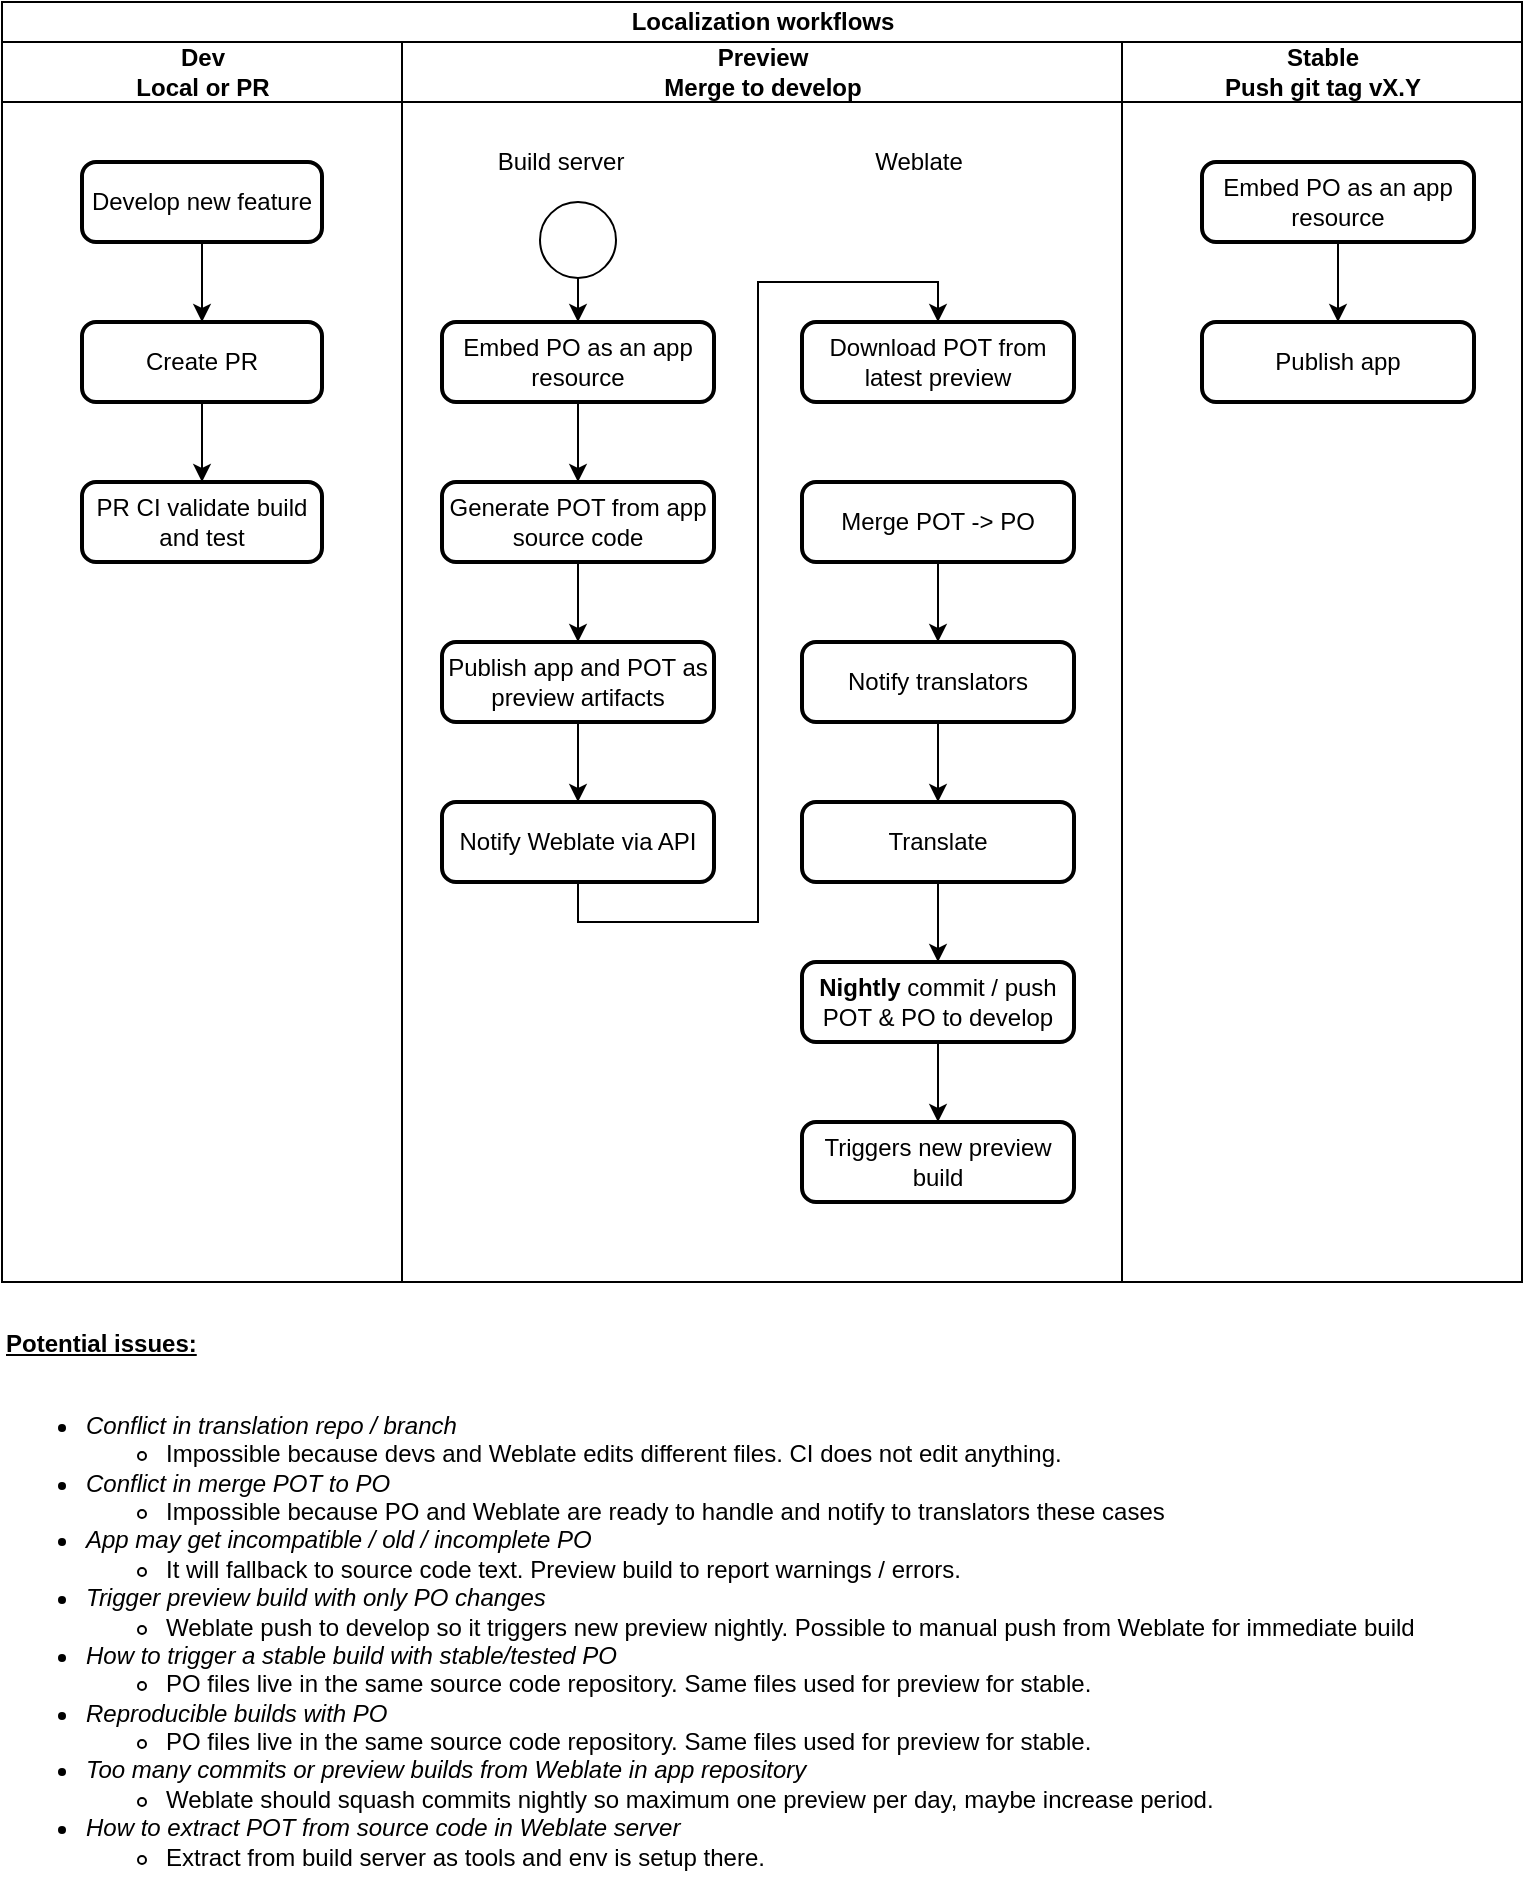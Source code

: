 <mxfile version="13.7.9" type="device"><diagram id="C5RBs43oDa-KdzZeNtuy" name="Page-1"><mxGraphModel dx="1102" dy="1000" grid="1" gridSize="10" guides="1" tooltips="1" connect="1" arrows="1" fold="1" page="1" pageScale="1" pageWidth="827" pageHeight="1169" math="0" shadow="0"><root><mxCell id="WIyWlLk6GJQsqaUBKTNV-0"/><mxCell id="WIyWlLk6GJQsqaUBKTNV-1" parent="WIyWlLk6GJQsqaUBKTNV-0"/><mxCell id="Eft4Yn8YjBP7SFLKi1sv-33" value="&lt;b&gt;&lt;u&gt;Potential issues:&lt;br&gt;&lt;br&gt;&lt;/u&gt;&lt;/b&gt;&lt;div&gt;&lt;ul&gt;&lt;li&gt;&lt;span&gt;&lt;i&gt;Conflict in translation repo / branch&lt;/i&gt;&lt;/span&gt;&lt;/li&gt;&lt;ul&gt;&lt;li&gt;&lt;span&gt;Impossible because devs and Weblate edits different files. CI does not edit anything.&lt;/span&gt;&lt;/li&gt;&lt;/ul&gt;&lt;li&gt;&lt;span&gt;&lt;i&gt;Conflict in merge POT to PO&lt;/i&gt;&lt;/span&gt;&lt;/li&gt;&lt;ul&gt;&lt;li&gt;&lt;span&gt;Impossible because PO and Weblate are ready to handle and notify to translators these cases&lt;/span&gt;&lt;/li&gt;&lt;/ul&gt;&lt;li&gt;&lt;span&gt;&lt;i&gt;App may get incompatible / old / incomplete PO&lt;/i&gt;&lt;/span&gt;&lt;/li&gt;&lt;ul&gt;&lt;li&gt;&lt;span&gt;It will fallback to source code text. Preview build to report warnings / errors.&lt;/span&gt;&lt;/li&gt;&lt;/ul&gt;&lt;li&gt;&lt;span&gt;&lt;i&gt;Trigger preview build with only PO changes&lt;/i&gt;&lt;/span&gt;&lt;/li&gt;&lt;ul&gt;&lt;li&gt;&lt;span&gt;Weblate push to develop so it triggers new preview nightly. Possible to manual push from Weblate for immediate build&lt;/span&gt;&lt;/li&gt;&lt;/ul&gt;&lt;li&gt;&lt;span&gt;&lt;i&gt;How to trigger a stable build with stable/tested PO&lt;/i&gt;&lt;/span&gt;&lt;/li&gt;&lt;ul&gt;&lt;li&gt;&lt;span&gt;PO files live in the same source code repository. Same files used for preview for stable.&lt;/span&gt;&lt;/li&gt;&lt;/ul&gt;&lt;li&gt;&lt;span&gt;&lt;i&gt;Reproducible builds with PO&lt;/i&gt;&lt;/span&gt;&lt;/li&gt;&lt;ul&gt;&lt;li&gt;PO files live in the same source code repository. Same files used for preview for stable.&lt;/li&gt;&lt;/ul&gt;&lt;li&gt;&lt;i&gt;&lt;span&gt;Too many commits or preview builds from Weblate in app repository&lt;/span&gt;&lt;br&gt;&lt;/i&gt;&lt;/li&gt;&lt;ul&gt;&lt;li&gt;&lt;span&gt;Weblate should squash commits nightly so maximum one preview per day, maybe increase period.&lt;/span&gt;&lt;/li&gt;&lt;/ul&gt;&lt;li&gt;&lt;i&gt;How to extract POT from source code in Weblate server&lt;/i&gt;&lt;/li&gt;&lt;ul&gt;&lt;li&gt;Extract from build server as tools and env is setup there.&lt;/li&gt;&lt;/ul&gt;&lt;/ul&gt;&lt;/div&gt;" style="text;html=1;align=left;verticalAlign=middle;resizable=0;points=[];autosize=1;" vertex="1" parent="WIyWlLk6GJQsqaUBKTNV-1"><mxGeometry x="40" y="705" width="720" height="280" as="geometry"/></mxCell><mxCell id="Eft4Yn8YjBP7SFLKi1sv-19" value="Localization workflows" style="swimlane;html=1;childLayout=stackLayout;resizeParent=1;resizeParentMax=0;startSize=20;" vertex="1" parent="WIyWlLk6GJQsqaUBKTNV-1"><mxGeometry x="40" y="40" width="760" height="640" as="geometry"/></mxCell><mxCell id="Eft4Yn8YjBP7SFLKi1sv-20" value="Dev&lt;br&gt;Local or PR" style="swimlane;html=1;startSize=30;" vertex="1" parent="Eft4Yn8YjBP7SFLKi1sv-19"><mxGeometry y="20" width="200" height="620" as="geometry"/></mxCell><mxCell id="Eft4Yn8YjBP7SFLKi1sv-15" style="edgeStyle=orthogonalEdgeStyle;rounded=0;orthogonalLoop=1;jettySize=auto;html=1;exitX=0.5;exitY=1;exitDx=0;exitDy=0;entryX=0.5;entryY=0;entryDx=0;entryDy=0;" edge="1" parent="Eft4Yn8YjBP7SFLKi1sv-20" source="Eft4Yn8YjBP7SFLKi1sv-1" target="Eft4Yn8YjBP7SFLKi1sv-2"><mxGeometry relative="1" as="geometry"/></mxCell><mxCell id="Eft4Yn8YjBP7SFLKi1sv-16" style="edgeStyle=orthogonalEdgeStyle;rounded=0;orthogonalLoop=1;jettySize=auto;html=1;entryX=0.5;entryY=0;entryDx=0;entryDy=0;" edge="1" parent="Eft4Yn8YjBP7SFLKi1sv-20" source="Eft4Yn8YjBP7SFLKi1sv-2" target="Eft4Yn8YjBP7SFLKi1sv-3"><mxGeometry relative="1" as="geometry"/></mxCell><mxCell id="Eft4Yn8YjBP7SFLKi1sv-3" value="PR CI validate build and test" style="rounded=1;whiteSpace=wrap;html=1;absoluteArcSize=1;arcSize=14;strokeWidth=2;" vertex="1" parent="Eft4Yn8YjBP7SFLKi1sv-20"><mxGeometry x="40" y="220" width="120" height="40" as="geometry"/></mxCell><mxCell id="Eft4Yn8YjBP7SFLKi1sv-2" value="Create PR" style="rounded=1;whiteSpace=wrap;html=1;absoluteArcSize=1;arcSize=14;strokeWidth=2;" vertex="1" parent="Eft4Yn8YjBP7SFLKi1sv-20"><mxGeometry x="40" y="140" width="120" height="40" as="geometry"/></mxCell><mxCell id="Eft4Yn8YjBP7SFLKi1sv-1" value="Develop new feature" style="rounded=1;whiteSpace=wrap;html=1;absoluteArcSize=1;arcSize=14;strokeWidth=2;" vertex="1" parent="Eft4Yn8YjBP7SFLKi1sv-20"><mxGeometry x="40" y="60" width="120" height="40" as="geometry"/></mxCell><mxCell id="Eft4Yn8YjBP7SFLKi1sv-21" value="Preview&lt;br&gt;Merge to develop" style="swimlane;html=1;startSize=30;" vertex="1" parent="Eft4Yn8YjBP7SFLKi1sv-19"><mxGeometry x="200" y="20" width="360" height="620" as="geometry"/></mxCell><mxCell id="Eft4Yn8YjBP7SFLKi1sv-41" style="edgeStyle=orthogonalEdgeStyle;rounded=0;orthogonalLoop=1;jettySize=auto;html=1;entryX=0.5;entryY=0;entryDx=0;entryDy=0;" edge="1" parent="Eft4Yn8YjBP7SFLKi1sv-21" source="Eft4Yn8YjBP7SFLKi1sv-37" target="Eft4Yn8YjBP7SFLKi1sv-23"><mxGeometry relative="1" as="geometry"/></mxCell><mxCell id="Eft4Yn8YjBP7SFLKi1sv-37" value="" style="verticalLabelPosition=bottom;verticalAlign=top;html=1;shape=mxgraph.flowchart.on-page_reference;align=left;" vertex="1" parent="Eft4Yn8YjBP7SFLKi1sv-21"><mxGeometry x="69" y="80" width="38" height="38" as="geometry"/></mxCell><mxCell id="Eft4Yn8YjBP7SFLKi1sv-51" style="edgeStyle=orthogonalEdgeStyle;rounded=0;orthogonalLoop=1;jettySize=auto;html=1;exitX=0.5;exitY=1;exitDx=0;exitDy=0;entryX=0.5;entryY=0;entryDx=0;entryDy=0;" edge="1" parent="Eft4Yn8YjBP7SFLKi1sv-21" source="Eft4Yn8YjBP7SFLKi1sv-23" target="Eft4Yn8YjBP7SFLKi1sv-6"><mxGeometry relative="1" as="geometry"/></mxCell><mxCell id="Eft4Yn8YjBP7SFLKi1sv-23" value="Embed PO as an app resource" style="rounded=1;whiteSpace=wrap;html=1;absoluteArcSize=1;arcSize=14;strokeWidth=2;" vertex="1" parent="Eft4Yn8YjBP7SFLKi1sv-21"><mxGeometry x="20" y="140" width="136" height="40" as="geometry"/></mxCell><mxCell id="Eft4Yn8YjBP7SFLKi1sv-38" value="Build server" style="text;html=1;align=center;verticalAlign=middle;resizable=0;points=[];autosize=1;" vertex="1" parent="Eft4Yn8YjBP7SFLKi1sv-21"><mxGeometry x="39" y="50" width="80" height="20" as="geometry"/></mxCell><mxCell id="Eft4Yn8YjBP7SFLKi1sv-53" style="edgeStyle=orthogonalEdgeStyle;rounded=0;orthogonalLoop=1;jettySize=auto;html=1;exitX=0.5;exitY=1;exitDx=0;exitDy=0;entryX=0.5;entryY=0;entryDx=0;entryDy=0;" edge="1" parent="Eft4Yn8YjBP7SFLKi1sv-21" source="Eft4Yn8YjBP7SFLKi1sv-11" target="Eft4Yn8YjBP7SFLKi1sv-49"><mxGeometry relative="1" as="geometry"/></mxCell><mxCell id="Eft4Yn8YjBP7SFLKi1sv-11" value="Publish app and POT as preview artifacts" style="rounded=1;whiteSpace=wrap;html=1;absoluteArcSize=1;arcSize=14;strokeWidth=2;" vertex="1" parent="Eft4Yn8YjBP7SFLKi1sv-21"><mxGeometry x="20" y="300" width="136" height="40" as="geometry"/></mxCell><mxCell id="Eft4Yn8YjBP7SFLKi1sv-52" style="edgeStyle=orthogonalEdgeStyle;rounded=0;orthogonalLoop=1;jettySize=auto;html=1;exitX=0.5;exitY=1;exitDx=0;exitDy=0;entryX=0.5;entryY=0;entryDx=0;entryDy=0;" edge="1" parent="Eft4Yn8YjBP7SFLKi1sv-21" source="Eft4Yn8YjBP7SFLKi1sv-6" target="Eft4Yn8YjBP7SFLKi1sv-11"><mxGeometry relative="1" as="geometry"/></mxCell><mxCell id="Eft4Yn8YjBP7SFLKi1sv-6" value="Generate POT from app source code" style="rounded=1;whiteSpace=wrap;html=1;absoluteArcSize=1;arcSize=14;strokeWidth=2;" vertex="1" parent="Eft4Yn8YjBP7SFLKi1sv-21"><mxGeometry x="20" y="220" width="136" height="40" as="geometry"/></mxCell><mxCell id="Eft4Yn8YjBP7SFLKi1sv-56" style="edgeStyle=orthogonalEdgeStyle;rounded=0;orthogonalLoop=1;jettySize=auto;html=1;exitX=0.5;exitY=1;exitDx=0;exitDy=0;entryX=0.5;entryY=0;entryDx=0;entryDy=0;" edge="1" parent="Eft4Yn8YjBP7SFLKi1sv-21" source="Eft4Yn8YjBP7SFLKi1sv-49" target="Eft4Yn8YjBP7SFLKi1sv-55"><mxGeometry relative="1" as="geometry"><Array as="points"><mxPoint x="88" y="440"/><mxPoint x="178" y="440"/><mxPoint x="178" y="120"/><mxPoint x="268" y="120"/></Array></mxGeometry></mxCell><mxCell id="Eft4Yn8YjBP7SFLKi1sv-49" value="Notify Weblate via API" style="rounded=1;whiteSpace=wrap;html=1;absoluteArcSize=1;arcSize=14;strokeWidth=2;" vertex="1" parent="Eft4Yn8YjBP7SFLKi1sv-21"><mxGeometry x="20" y="380" width="136" height="40" as="geometry"/></mxCell><mxCell id="Eft4Yn8YjBP7SFLKi1sv-24" value="Merge POT -&amp;gt; PO" style="rounded=1;whiteSpace=wrap;html=1;absoluteArcSize=1;arcSize=14;strokeWidth=2;" vertex="1" parent="Eft4Yn8YjBP7SFLKi1sv-21"><mxGeometry x="200" y="220" width="136" height="40" as="geometry"/></mxCell><mxCell id="Eft4Yn8YjBP7SFLKi1sv-36" value="Triggers new preview build" style="rounded=1;whiteSpace=wrap;html=1;absoluteArcSize=1;arcSize=14;strokeWidth=2;" vertex="1" parent="Eft4Yn8YjBP7SFLKi1sv-21"><mxGeometry x="200" y="540" width="136" height="40" as="geometry"/></mxCell><mxCell id="Eft4Yn8YjBP7SFLKi1sv-35" value="&lt;b&gt;Nightly&lt;/b&gt;&amp;nbsp;commit / push POT &amp;amp; PO to develop" style="rounded=1;whiteSpace=wrap;html=1;absoluteArcSize=1;arcSize=14;strokeWidth=2;" vertex="1" parent="Eft4Yn8YjBP7SFLKi1sv-21"><mxGeometry x="200" y="460" width="136" height="40" as="geometry"/></mxCell><mxCell id="Eft4Yn8YjBP7SFLKi1sv-34" value="Translate" style="rounded=1;whiteSpace=wrap;html=1;absoluteArcSize=1;arcSize=14;strokeWidth=2;" vertex="1" parent="Eft4Yn8YjBP7SFLKi1sv-21"><mxGeometry x="200" y="380" width="136" height="40" as="geometry"/></mxCell><mxCell id="Eft4Yn8YjBP7SFLKi1sv-25" value="Notify translators" style="rounded=1;whiteSpace=wrap;html=1;absoluteArcSize=1;arcSize=14;strokeWidth=2;" vertex="1" parent="Eft4Yn8YjBP7SFLKi1sv-21"><mxGeometry x="200" y="300" width="136" height="40" as="geometry"/></mxCell><mxCell id="Eft4Yn8YjBP7SFLKi1sv-54" style="edgeStyle=orthogonalEdgeStyle;rounded=0;orthogonalLoop=1;jettySize=auto;html=1;exitX=0.5;exitY=1;exitDx=0;exitDy=0;entryX=0.5;entryY=0;entryDx=0;entryDy=0;" edge="1" parent="Eft4Yn8YjBP7SFLKi1sv-21" source="Eft4Yn8YjBP7SFLKi1sv-24" target="Eft4Yn8YjBP7SFLKi1sv-25"><mxGeometry relative="1" as="geometry"/></mxCell><mxCell id="Eft4Yn8YjBP7SFLKi1sv-48" style="edgeStyle=orthogonalEdgeStyle;rounded=0;orthogonalLoop=1;jettySize=auto;html=1;exitX=0.5;exitY=1;exitDx=0;exitDy=0;entryX=0.5;entryY=0;entryDx=0;entryDy=0;" edge="1" parent="Eft4Yn8YjBP7SFLKi1sv-21" source="Eft4Yn8YjBP7SFLKi1sv-35" target="Eft4Yn8YjBP7SFLKi1sv-36"><mxGeometry relative="1" as="geometry"/></mxCell><mxCell id="Eft4Yn8YjBP7SFLKi1sv-47" style="edgeStyle=orthogonalEdgeStyle;rounded=0;orthogonalLoop=1;jettySize=auto;html=1;exitX=0.5;exitY=1;exitDx=0;exitDy=0;entryX=0.5;entryY=0;entryDx=0;entryDy=0;" edge="1" parent="Eft4Yn8YjBP7SFLKi1sv-21" source="Eft4Yn8YjBP7SFLKi1sv-34" target="Eft4Yn8YjBP7SFLKi1sv-35"><mxGeometry relative="1" as="geometry"/></mxCell><mxCell id="Eft4Yn8YjBP7SFLKi1sv-46" style="edgeStyle=orthogonalEdgeStyle;rounded=0;orthogonalLoop=1;jettySize=auto;html=1;exitX=0.5;exitY=1;exitDx=0;exitDy=0;entryX=0.5;entryY=0;entryDx=0;entryDy=0;" edge="1" parent="Eft4Yn8YjBP7SFLKi1sv-21" source="Eft4Yn8YjBP7SFLKi1sv-25" target="Eft4Yn8YjBP7SFLKi1sv-34"><mxGeometry relative="1" as="geometry"/></mxCell><mxCell id="Eft4Yn8YjBP7SFLKi1sv-40" value="Weblate" style="text;html=1;align=center;verticalAlign=middle;resizable=0;points=[];autosize=1;" vertex="1" parent="Eft4Yn8YjBP7SFLKi1sv-21"><mxGeometry x="228" y="50" width="60" height="20" as="geometry"/></mxCell><mxCell id="Eft4Yn8YjBP7SFLKi1sv-55" value="Download POT from latest preview" style="rounded=1;whiteSpace=wrap;html=1;absoluteArcSize=1;arcSize=14;strokeWidth=2;" vertex="1" parent="Eft4Yn8YjBP7SFLKi1sv-21"><mxGeometry x="200" y="140" width="136" height="40" as="geometry"/></mxCell><mxCell id="Eft4Yn8YjBP7SFLKi1sv-22" value="Stable&lt;br&gt;Push git tag vX.Y" style="swimlane;html=1;startSize=30;" vertex="1" parent="Eft4Yn8YjBP7SFLKi1sv-19"><mxGeometry x="560" y="20" width="200" height="620" as="geometry"/></mxCell><mxCell id="Eft4Yn8YjBP7SFLKi1sv-58" value="Publish app" style="rounded=1;whiteSpace=wrap;html=1;absoluteArcSize=1;arcSize=14;strokeWidth=2;" vertex="1" parent="Eft4Yn8YjBP7SFLKi1sv-22"><mxGeometry x="40" y="140" width="136" height="40" as="geometry"/></mxCell><mxCell id="Eft4Yn8YjBP7SFLKi1sv-59" style="edgeStyle=orthogonalEdgeStyle;rounded=0;orthogonalLoop=1;jettySize=auto;html=1;exitX=0.5;exitY=1;exitDx=0;exitDy=0;entryX=0.5;entryY=0;entryDx=0;entryDy=0;" edge="1" parent="Eft4Yn8YjBP7SFLKi1sv-22" source="Eft4Yn8YjBP7SFLKi1sv-57" target="Eft4Yn8YjBP7SFLKi1sv-58"><mxGeometry relative="1" as="geometry"/></mxCell><mxCell id="Eft4Yn8YjBP7SFLKi1sv-57" value="Embed PO as an app resource" style="rounded=1;whiteSpace=wrap;html=1;absoluteArcSize=1;arcSize=14;strokeWidth=2;" vertex="1" parent="Eft4Yn8YjBP7SFLKi1sv-22"><mxGeometry x="40" y="60" width="136" height="40" as="geometry"/></mxCell></root></mxGraphModel></diagram></mxfile>
